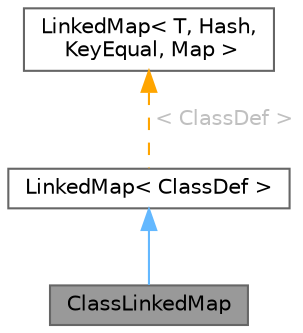 digraph "ClassLinkedMap"
{
 // INTERACTIVE_SVG=YES
 // LATEX_PDF_SIZE
  bgcolor="transparent";
  edge [fontname=Helvetica,fontsize=10,labelfontname=Helvetica,labelfontsize=10];
  node [fontname=Helvetica,fontsize=10,shape=box,height=0.2,width=0.4];
  Node1 [label="ClassLinkedMap",height=0.2,width=0.4,color="gray40", fillcolor="grey60", style="filled", fontcolor="black",tooltip=" "];
  Node2 -> Node1 [dir="back",color="steelblue1",style="solid",tooltip=" "];
  Node2 [label="LinkedMap\< ClassDef \>",height=0.2,width=0.4,color="gray40", fillcolor="white", style="filled",URL="$d0/d2c/class_linked_map.html",tooltip=" "];
  Node3 -> Node2 [dir="back",color="orange",style="dashed",tooltip=" ",label=" \< ClassDef \>",fontcolor="grey" ];
  Node3 [label="LinkedMap\< T, Hash,\l KeyEqual, Map \>",height=0.2,width=0.4,color="gray40", fillcolor="white", style="filled",URL="$d0/d2c/class_linked_map.html",tooltip="Container class representing a vector of objects with keys."];
}
